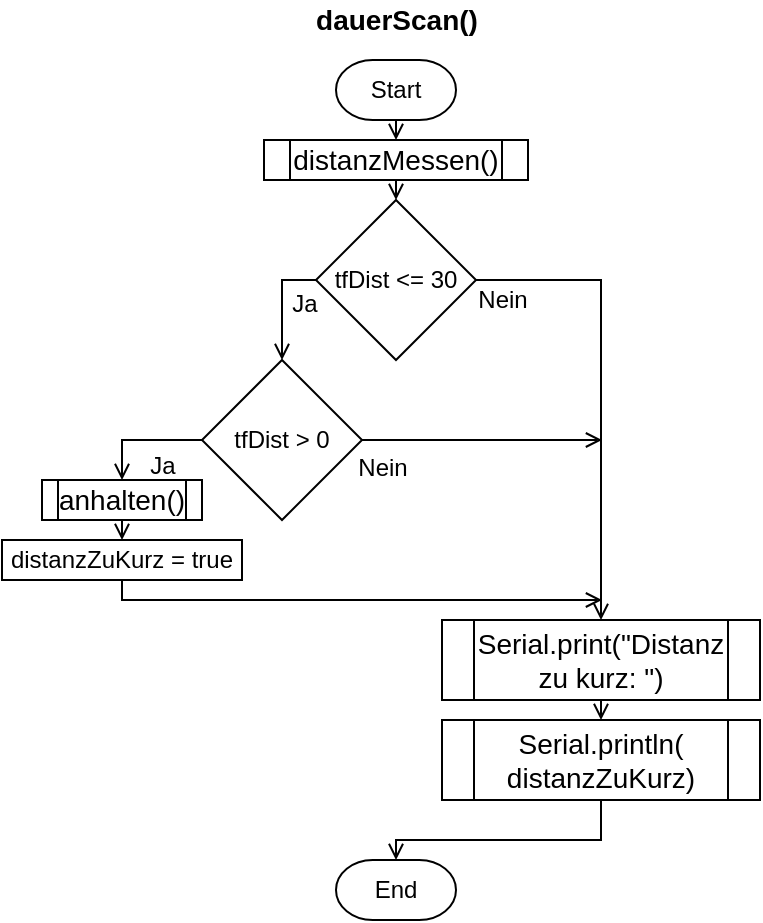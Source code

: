 <mxfile version="16.5.1" type="device"><diagram id="7mL3m-RnuLx6aJl8Y4Mb" name="Page-1"><mxGraphModel dx="760" dy="597" grid="1" gridSize="10" guides="1" tooltips="1" connect="1" arrows="1" fold="1" page="1" pageScale="1" pageWidth="413" pageHeight="583" math="0" shadow="0"><root><mxCell id="0"/><mxCell id="1" parent="0"/><mxCell id="JP6gp99btq8rh8Uq9Hxi-17" style="edgeStyle=orthogonalEdgeStyle;rounded=0;orthogonalLoop=1;jettySize=auto;html=1;exitX=0.5;exitY=1;exitDx=0;exitDy=0;exitPerimeter=0;entryX=0.5;entryY=0;entryDx=0;entryDy=0;endArrow=open;endFill=0;" edge="1" parent="1" source="JP6gp99btq8rh8Uq9Hxi-1" target="JP6gp99btq8rh8Uq9Hxi-3"><mxGeometry relative="1" as="geometry"/></mxCell><mxCell id="JP6gp99btq8rh8Uq9Hxi-1" value="Start" style="strokeWidth=1;html=1;shape=mxgraph.flowchart.terminator;whiteSpace=wrap;rounded=1;labelBackgroundColor=none;labelBorderColor=none;" vertex="1" parent="1"><mxGeometry x="187" y="40" width="60" height="30" as="geometry"/></mxCell><mxCell id="JP6gp99btq8rh8Uq9Hxi-2" value="&lt;font style=&quot;font-size: 14px&quot;&gt;&lt;b&gt;dauerScan()&lt;/b&gt;&lt;/font&gt;" style="text;html=1;align=center;verticalAlign=middle;resizable=0;points=[];autosize=1;strokeColor=none;fillColor=none;" vertex="1" parent="1"><mxGeometry x="167" y="10" width="100" height="20" as="geometry"/></mxCell><mxCell id="JP6gp99btq8rh8Uq9Hxi-16" style="edgeStyle=orthogonalEdgeStyle;rounded=0;orthogonalLoop=1;jettySize=auto;html=1;exitX=0.5;exitY=1;exitDx=0;exitDy=0;entryX=0.5;entryY=0;entryDx=0;entryDy=0;endArrow=open;endFill=0;" edge="1" parent="1" source="JP6gp99btq8rh8Uq9Hxi-3" target="JP6gp99btq8rh8Uq9Hxi-4"><mxGeometry relative="1" as="geometry"/></mxCell><mxCell id="JP6gp99btq8rh8Uq9Hxi-3" value="distanzMessen()" style="shape=process;whiteSpace=wrap;html=1;backgroundOutline=1;fontSize=14;" vertex="1" parent="1"><mxGeometry x="151" y="80" width="132" height="20" as="geometry"/></mxCell><mxCell id="JP6gp99btq8rh8Uq9Hxi-6" style="edgeStyle=orthogonalEdgeStyle;rounded=0;orthogonalLoop=1;jettySize=auto;html=1;exitX=0;exitY=0.5;exitDx=0;exitDy=0;entryX=0.5;entryY=0;entryDx=0;entryDy=0;endArrow=open;endFill=0;" edge="1" parent="1" source="JP6gp99btq8rh8Uq9Hxi-4" target="JP6gp99btq8rh8Uq9Hxi-5"><mxGeometry relative="1" as="geometry"><Array as="points"><mxPoint x="160" y="150"/></Array></mxGeometry></mxCell><mxCell id="JP6gp99btq8rh8Uq9Hxi-8" style="edgeStyle=orthogonalEdgeStyle;rounded=0;orthogonalLoop=1;jettySize=auto;html=1;exitX=1;exitY=0.5;exitDx=0;exitDy=0;endArrow=open;endFill=0;" edge="1" parent="1" source="JP6gp99btq8rh8Uq9Hxi-4" target="JP6gp99btq8rh8Uq9Hxi-7"><mxGeometry relative="1" as="geometry"/></mxCell><mxCell id="JP6gp99btq8rh8Uq9Hxi-4" value="tfDist &amp;lt;= 30" style="rhombus;whiteSpace=wrap;html=1;" vertex="1" parent="1"><mxGeometry x="177" y="110" width="80" height="80" as="geometry"/></mxCell><mxCell id="JP6gp99btq8rh8Uq9Hxi-12" style="edgeStyle=orthogonalEdgeStyle;rounded=0;orthogonalLoop=1;jettySize=auto;html=1;exitX=1;exitY=0.5;exitDx=0;exitDy=0;endArrow=open;endFill=0;" edge="1" parent="1" source="JP6gp99btq8rh8Uq9Hxi-5"><mxGeometry relative="1" as="geometry"><mxPoint x="320" y="230" as="targetPoint"/></mxGeometry></mxCell><mxCell id="JP6gp99btq8rh8Uq9Hxi-24" style="edgeStyle=orthogonalEdgeStyle;rounded=0;orthogonalLoop=1;jettySize=auto;html=1;exitX=0;exitY=0.5;exitDx=0;exitDy=0;entryX=0.5;entryY=0;entryDx=0;entryDy=0;endArrow=open;endFill=0;" edge="1" parent="1" source="JP6gp99btq8rh8Uq9Hxi-5" target="JP6gp99btq8rh8Uq9Hxi-23"><mxGeometry relative="1" as="geometry"/></mxCell><mxCell id="JP6gp99btq8rh8Uq9Hxi-5" value="tfDist &amp;gt; 0" style="rhombus;whiteSpace=wrap;html=1;" vertex="1" parent="1"><mxGeometry x="120" y="190" width="80" height="80" as="geometry"/></mxCell><mxCell id="JP6gp99btq8rh8Uq9Hxi-15" style="edgeStyle=orthogonalEdgeStyle;rounded=0;orthogonalLoop=1;jettySize=auto;html=1;exitX=0.5;exitY=1;exitDx=0;exitDy=0;entryX=0.5;entryY=0;entryDx=0;entryDy=0;endArrow=open;endFill=0;" edge="1" parent="1" source="JP6gp99btq8rh8Uq9Hxi-7" target="JP6gp99btq8rh8Uq9Hxi-9"><mxGeometry relative="1" as="geometry"/></mxCell><mxCell id="JP6gp99btq8rh8Uq9Hxi-7" value="Serial.print(&quot;Distanz zu kurz: &quot;)" style="shape=process;whiteSpace=wrap;html=1;backgroundOutline=1;fontSize=14;" vertex="1" parent="1"><mxGeometry x="240" y="320" width="159" height="40" as="geometry"/></mxCell><mxCell id="JP6gp99btq8rh8Uq9Hxi-30" style="edgeStyle=orthogonalEdgeStyle;rounded=0;orthogonalLoop=1;jettySize=auto;html=1;exitX=0.5;exitY=1;exitDx=0;exitDy=0;entryX=0.5;entryY=0;entryDx=0;entryDy=0;entryPerimeter=0;endArrow=open;endFill=0;" edge="1" parent="1" source="JP6gp99btq8rh8Uq9Hxi-9" target="JP6gp99btq8rh8Uq9Hxi-29"><mxGeometry relative="1" as="geometry"><Array as="points"><mxPoint x="320" y="430"/><mxPoint x="217" y="430"/></Array></mxGeometry></mxCell><mxCell id="JP6gp99btq8rh8Uq9Hxi-9" value="Serial.println(&lt;br&gt;distanzZuKurz)" style="shape=process;whiteSpace=wrap;html=1;backgroundOutline=1;fontSize=14;" vertex="1" parent="1"><mxGeometry x="240" y="370" width="159" height="40" as="geometry"/></mxCell><mxCell id="JP6gp99btq8rh8Uq9Hxi-19" value="Ja" style="text;html=1;align=center;verticalAlign=middle;resizable=0;points=[];autosize=1;strokeColor=none;fillColor=none;" vertex="1" parent="1"><mxGeometry x="85" y="233" width="30" height="20" as="geometry"/></mxCell><mxCell id="JP6gp99btq8rh8Uq9Hxi-20" value="Ja" style="text;html=1;align=center;verticalAlign=middle;resizable=0;points=[];autosize=1;strokeColor=none;fillColor=none;" vertex="1" parent="1"><mxGeometry x="156" y="152" width="30" height="20" as="geometry"/></mxCell><mxCell id="JP6gp99btq8rh8Uq9Hxi-21" value="Nein" style="text;html=1;align=center;verticalAlign=middle;resizable=0;points=[];autosize=1;strokeColor=none;fillColor=none;" vertex="1" parent="1"><mxGeometry x="250" y="150" width="40" height="20" as="geometry"/></mxCell><mxCell id="JP6gp99btq8rh8Uq9Hxi-22" value="Nein" style="text;html=1;align=center;verticalAlign=middle;resizable=0;points=[];autosize=1;strokeColor=none;fillColor=none;" vertex="1" parent="1"><mxGeometry x="190" y="234" width="40" height="20" as="geometry"/></mxCell><mxCell id="JP6gp99btq8rh8Uq9Hxi-25" style="edgeStyle=orthogonalEdgeStyle;rounded=0;orthogonalLoop=1;jettySize=auto;html=1;endArrow=open;endFill=0;exitX=0.5;exitY=1;exitDx=0;exitDy=0;" edge="1" parent="1" source="JP6gp99btq8rh8Uq9Hxi-26"><mxGeometry relative="1" as="geometry"><mxPoint x="320" y="310" as="targetPoint"/><mxPoint x="80" y="300" as="sourcePoint"/><Array as="points"><mxPoint x="80" y="310"/></Array></mxGeometry></mxCell><mxCell id="JP6gp99btq8rh8Uq9Hxi-28" style="edgeStyle=orthogonalEdgeStyle;rounded=0;orthogonalLoop=1;jettySize=auto;html=1;exitX=0.5;exitY=1;exitDx=0;exitDy=0;entryX=0.5;entryY=0;entryDx=0;entryDy=0;endArrow=open;endFill=0;" edge="1" parent="1" source="JP6gp99btq8rh8Uq9Hxi-23" target="JP6gp99btq8rh8Uq9Hxi-26"><mxGeometry relative="1" as="geometry"/></mxCell><mxCell id="JP6gp99btq8rh8Uq9Hxi-23" value="anhalten()" style="shape=process;whiteSpace=wrap;html=1;backgroundOutline=1;fontSize=14;" vertex="1" parent="1"><mxGeometry x="40" y="250" width="80" height="20" as="geometry"/></mxCell><mxCell id="JP6gp99btq8rh8Uq9Hxi-26" value="distanzZuKurz = true" style="rounded=0;whiteSpace=wrap;html=1;" vertex="1" parent="1"><mxGeometry x="20" y="280" width="120" height="20" as="geometry"/></mxCell><mxCell id="JP6gp99btq8rh8Uq9Hxi-29" value="End" style="strokeWidth=1;html=1;shape=mxgraph.flowchart.terminator;whiteSpace=wrap;rounded=1;labelBackgroundColor=none;labelBorderColor=none;" vertex="1" parent="1"><mxGeometry x="187" y="440" width="60" height="30" as="geometry"/></mxCell></root></mxGraphModel></diagram></mxfile>
